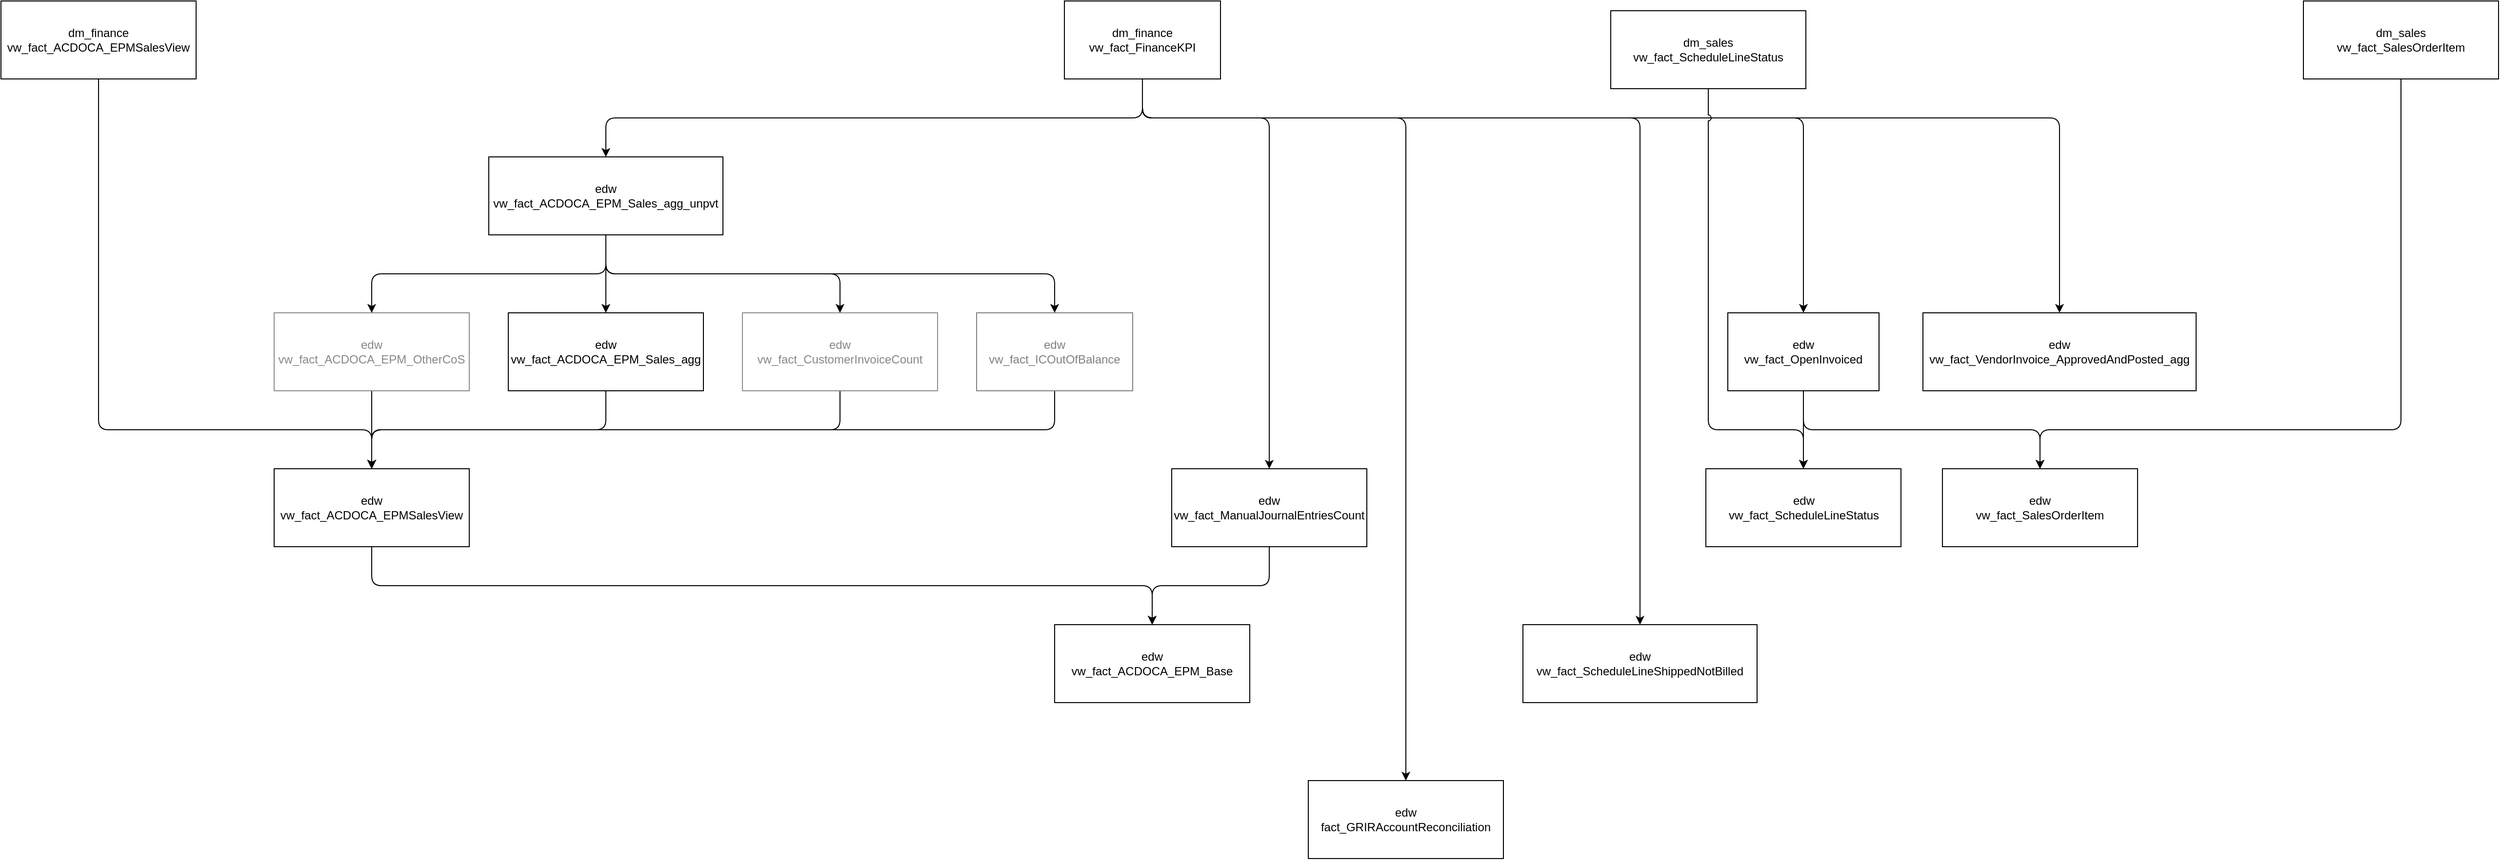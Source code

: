 <mxfile>
    <diagram id="JDSlT0zyboyRpqrjVtRk" name="Page-1">
        <mxGraphModel dx="1950" dy="1176" grid="1" gridSize="10" guides="1" tooltips="1" connect="1" arrows="1" fold="1" page="1" pageScale="1" pageWidth="850" pageHeight="1100" math="0" shadow="0">
            <root>
                <mxCell id="0"/>
                <mxCell id="1" parent="0"/>
                <mxCell id="13" style="edgeStyle=orthogonalEdgeStyle;html=1;exitX=0.5;exitY=1;exitDx=0;exitDy=0;entryX=0.5;entryY=0;entryDx=0;entryDy=0;" edge="1" parent="1" source="2" target="8">
                    <mxGeometry relative="1" as="geometry">
                        <Array as="points">
                            <mxPoint x="1010" y="160"/>
                            <mxPoint x="1140" y="160"/>
                        </Array>
                    </mxGeometry>
                </mxCell>
                <mxCell id="14" style="edgeStyle=orthogonalEdgeStyle;html=1;exitX=0.5;exitY=1;exitDx=0;exitDy=0;entryX=0.5;entryY=0;entryDx=0;entryDy=0;" edge="1" parent="1" source="2" target="9">
                    <mxGeometry relative="1" as="geometry">
                        <Array as="points">
                            <mxPoint x="1010" y="160"/>
                            <mxPoint x="1688" y="160"/>
                        </Array>
                    </mxGeometry>
                </mxCell>
                <mxCell id="36" style="edgeStyle=orthogonalEdgeStyle;jumpStyle=arc;html=1;exitX=0.5;exitY=1;exitDx=0;exitDy=0;entryX=0.5;entryY=0;entryDx=0;entryDy=0;fontColor=#808080;" edge="1" parent="1" source="2" target="34">
                    <mxGeometry relative="1" as="geometry"/>
                </mxCell>
                <mxCell id="42" style="edgeStyle=orthogonalEdgeStyle;jumpStyle=arc;html=1;exitX=0.5;exitY=1;exitDx=0;exitDy=0;entryX=0.5;entryY=0;entryDx=0;entryDy=0;fontColor=#808080;" edge="1" parent="1" source="2" target="41">
                    <mxGeometry relative="1" as="geometry">
                        <Array as="points">
                            <mxPoint x="1010" y="160"/>
                            <mxPoint x="1950" y="160"/>
                        </Array>
                    </mxGeometry>
                </mxCell>
                <mxCell id="45" style="edgeStyle=orthogonalEdgeStyle;jumpStyle=arc;html=1;exitX=0.5;exitY=1;exitDx=0;exitDy=0;entryX=0.5;entryY=0;entryDx=0;entryDy=0;fontColor=#808080;" edge="1" parent="1" source="2" target="43">
                    <mxGeometry relative="1" as="geometry">
                        <Array as="points">
                            <mxPoint x="1010" y="160"/>
                            <mxPoint x="1280" y="160"/>
                        </Array>
                    </mxGeometry>
                </mxCell>
                <mxCell id="47" style="edgeStyle=orthogonalEdgeStyle;jumpStyle=arc;html=1;exitX=0.5;exitY=1;exitDx=0;exitDy=0;entryX=0.5;entryY=0;entryDx=0;entryDy=0;fontColor=#808080;" edge="1" parent="1" source="2" target="46">
                    <mxGeometry relative="1" as="geometry">
                        <Array as="points">
                            <mxPoint x="1010" y="160"/>
                            <mxPoint x="1520" y="160"/>
                        </Array>
                    </mxGeometry>
                </mxCell>
                <mxCell id="2" value="dm_finance&lt;br&gt;vw_fact_FinanceKPI" style="rounded=0;whiteSpace=wrap;html=1;" vertex="1" parent="1">
                    <mxGeometry x="930" y="40" width="160" height="80" as="geometry"/>
                </mxCell>
                <mxCell id="16" value="" style="edgeStyle=orthogonalEdgeStyle;html=1;" edge="1" parent="1" source="3" target="15">
                    <mxGeometry relative="1" as="geometry"/>
                </mxCell>
                <mxCell id="3" value="edw&lt;br&gt;vw_fact_ACDOCA_EPM_OtherCoS" style="rounded=0;whiteSpace=wrap;html=1;fontColor=#878787;strokeColor=#8d8b8b;" vertex="1" parent="1">
                    <mxGeometry x="120" y="360" width="200" height="80" as="geometry"/>
                </mxCell>
                <mxCell id="19" style="edgeStyle=orthogonalEdgeStyle;html=1;exitX=0.5;exitY=1;exitDx=0;exitDy=0;entryX=0.5;entryY=0;entryDx=0;entryDy=0;" edge="1" parent="1" source="5" target="15">
                    <mxGeometry relative="1" as="geometry"/>
                </mxCell>
                <mxCell id="5" value="edw&lt;br&gt;vw_fact_ACDOCA_EPM_Sales_agg" style="rounded=0;whiteSpace=wrap;html=1;" vertex="1" parent="1">
                    <mxGeometry x="360" y="360" width="200" height="80" as="geometry"/>
                </mxCell>
                <mxCell id="20" style="edgeStyle=orthogonalEdgeStyle;html=1;exitX=0.5;exitY=1;exitDx=0;exitDy=0;entryX=0.5;entryY=0;entryDx=0;entryDy=0;" edge="1" parent="1" source="6" target="15">
                    <mxGeometry relative="1" as="geometry"/>
                </mxCell>
                <mxCell id="6" value="edw&lt;br&gt;vw_fact_CustomerInvoiceCount" style="rounded=0;whiteSpace=wrap;html=1;fontColor=#878787;strokeColor=#8d8b8b;" vertex="1" parent="1">
                    <mxGeometry x="600" y="360" width="200" height="80" as="geometry"/>
                </mxCell>
                <mxCell id="22" style="edgeStyle=orthogonalEdgeStyle;html=1;exitX=0.5;exitY=1;exitDx=0;exitDy=0;entryX=0.5;entryY=0;entryDx=0;entryDy=0;" edge="1" parent="1" source="7" target="15">
                    <mxGeometry relative="1" as="geometry">
                        <Array as="points">
                            <mxPoint x="920" y="480"/>
                            <mxPoint x="220" y="480"/>
                        </Array>
                    </mxGeometry>
                </mxCell>
                <mxCell id="7" value="edw&lt;br&gt;vw_fact_ICOutOfBalance" style="rounded=0;whiteSpace=wrap;html=1;strokeColor=#808080;fontColor=#808080;" vertex="1" parent="1">
                    <mxGeometry x="840" y="360" width="160" height="80" as="geometry"/>
                </mxCell>
                <mxCell id="23" style="edgeStyle=orthogonalEdgeStyle;html=1;exitX=0.5;exitY=1;exitDx=0;exitDy=0;entryX=0.5;entryY=0;entryDx=0;entryDy=0;" edge="1" parent="1" source="8" target="21">
                    <mxGeometry relative="1" as="geometry">
                        <Array as="points">
                            <mxPoint x="1140" y="640"/>
                            <mxPoint x="1020" y="640"/>
                        </Array>
                    </mxGeometry>
                </mxCell>
                <mxCell id="8" value="edw&lt;br&gt;vw_fact_ManualJournalEntriesCount" style="rounded=0;whiteSpace=wrap;html=1;" vertex="1" parent="1">
                    <mxGeometry x="1040" y="520" width="200" height="80" as="geometry"/>
                </mxCell>
                <mxCell id="26" value="" style="edgeStyle=orthogonalEdgeStyle;html=1;" edge="1" parent="1" source="9" target="24">
                    <mxGeometry relative="1" as="geometry"/>
                </mxCell>
                <mxCell id="27" style="edgeStyle=orthogonalEdgeStyle;html=1;exitX=0.5;exitY=1;exitDx=0;exitDy=0;entryX=0.5;entryY=0;entryDx=0;entryDy=0;" edge="1" parent="1" source="9" target="25">
                    <mxGeometry relative="1" as="geometry"/>
                </mxCell>
                <mxCell id="9" value="edw&lt;br&gt;vw_fact_OpenInvoiced" style="rounded=0;whiteSpace=wrap;html=1;" vertex="1" parent="1">
                    <mxGeometry x="1610" y="360" width="155" height="80" as="geometry"/>
                </mxCell>
                <mxCell id="28" style="edgeStyle=orthogonalEdgeStyle;html=1;exitX=0.5;exitY=1;exitDx=0;exitDy=0;entryX=0.5;entryY=0;entryDx=0;entryDy=0;" edge="1" parent="1" source="15" target="21">
                    <mxGeometry relative="1" as="geometry"/>
                </mxCell>
                <mxCell id="15" value="edw&lt;br&gt;vw_fact_ACDOCA_EPMSalesView" style="rounded=0;whiteSpace=wrap;html=1;" vertex="1" parent="1">
                    <mxGeometry x="120" y="520" width="200" height="80" as="geometry"/>
                </mxCell>
                <mxCell id="18" style="edgeStyle=orthogonalEdgeStyle;html=1;exitX=0.5;exitY=1;exitDx=0;exitDy=0;entryX=0.5;entryY=0;entryDx=0;entryDy=0;" edge="1" parent="1" source="17" target="15">
                    <mxGeometry relative="1" as="geometry">
                        <Array as="points">
                            <mxPoint x="-60" y="480"/>
                            <mxPoint x="220" y="480"/>
                        </Array>
                    </mxGeometry>
                </mxCell>
                <mxCell id="17" value="dm_finance&lt;br&gt;vw_fact_ACDOCA_EPMSalesView" style="rounded=0;whiteSpace=wrap;html=1;" vertex="1" parent="1">
                    <mxGeometry x="-160" y="40" width="200" height="80" as="geometry"/>
                </mxCell>
                <mxCell id="21" value="edw&lt;br&gt;vw_fact_ACDOCA_EPM_Base" style="rounded=0;whiteSpace=wrap;html=1;" vertex="1" parent="1">
                    <mxGeometry x="920" y="680" width="200" height="80" as="geometry"/>
                </mxCell>
                <mxCell id="24" value="edw&lt;br&gt;vw_fact_ScheduleLineStatus" style="rounded=0;whiteSpace=wrap;html=1;" vertex="1" parent="1">
                    <mxGeometry x="1587.5" y="520" width="200" height="80" as="geometry"/>
                </mxCell>
                <mxCell id="25" value="edw&lt;br&gt;vw_fact_SalesOrderItem" style="rounded=0;whiteSpace=wrap;html=1;" vertex="1" parent="1">
                    <mxGeometry x="1830" y="520" width="200" height="80" as="geometry"/>
                </mxCell>
                <mxCell id="33" style="edgeStyle=orthogonalEdgeStyle;html=1;exitX=0.5;exitY=1;exitDx=0;exitDy=0;entryX=0.5;entryY=0;entryDx=0;entryDy=0;jumpStyle=arc;" edge="1" parent="1" source="29" target="24">
                    <mxGeometry relative="1" as="geometry">
                        <Array as="points">
                            <mxPoint x="1590" y="480"/>
                            <mxPoint x="1688" y="480"/>
                        </Array>
                    </mxGeometry>
                </mxCell>
                <mxCell id="29" value="dm_sales&lt;br&gt;vw_fact_ScheduleLineStatus" style="rounded=0;whiteSpace=wrap;html=1;" vertex="1" parent="1">
                    <mxGeometry x="1490" y="50" width="200" height="80" as="geometry"/>
                </mxCell>
                <mxCell id="32" style="edgeStyle=orthogonalEdgeStyle;html=1;exitX=0.5;exitY=1;exitDx=0;exitDy=0;entryX=0.5;entryY=0;entryDx=0;entryDy=0;" edge="1" parent="1" source="30" target="25">
                    <mxGeometry relative="1" as="geometry">
                        <mxPoint x="2020" y="350" as="targetPoint"/>
                        <Array as="points">
                            <mxPoint x="2300" y="480"/>
                            <mxPoint x="1930" y="480"/>
                        </Array>
                    </mxGeometry>
                </mxCell>
                <mxCell id="30" value="dm_sales&lt;br&gt;vw_fact_SalesOrderItem" style="rounded=0;whiteSpace=wrap;html=1;" vertex="1" parent="1">
                    <mxGeometry x="2200" y="40" width="200" height="80" as="geometry"/>
                </mxCell>
                <mxCell id="37" value="" style="edgeStyle=orthogonalEdgeStyle;jumpStyle=arc;html=1;fontColor=#808080;" edge="1" parent="1" source="34" target="5">
                    <mxGeometry relative="1" as="geometry"/>
                </mxCell>
                <mxCell id="38" style="edgeStyle=orthogonalEdgeStyle;jumpStyle=arc;html=1;exitX=0.5;exitY=1;exitDx=0;exitDy=0;entryX=0.5;entryY=0;entryDx=0;entryDy=0;fontColor=#808080;" edge="1" parent="1" source="34" target="6">
                    <mxGeometry relative="1" as="geometry"/>
                </mxCell>
                <mxCell id="39" style="edgeStyle=orthogonalEdgeStyle;jumpStyle=arc;html=1;exitX=0.5;exitY=1;exitDx=0;exitDy=0;entryX=0.5;entryY=0;entryDx=0;entryDy=0;fontColor=#808080;" edge="1" parent="1" source="34" target="3">
                    <mxGeometry relative="1" as="geometry"/>
                </mxCell>
                <mxCell id="40" style="edgeStyle=orthogonalEdgeStyle;jumpStyle=arc;html=1;exitX=0.5;exitY=1;exitDx=0;exitDy=0;entryX=0.5;entryY=0;entryDx=0;entryDy=0;fontColor=#808080;" edge="1" parent="1" source="34" target="7">
                    <mxGeometry relative="1" as="geometry">
                        <Array as="points">
                            <mxPoint x="460" y="320"/>
                            <mxPoint x="920" y="320"/>
                        </Array>
                    </mxGeometry>
                </mxCell>
                <mxCell id="34" value="edw&lt;br&gt;vw_fact_ACDOCA_EPM_Sales_agg_unpvt" style="rounded=0;whiteSpace=wrap;html=1;" vertex="1" parent="1">
                    <mxGeometry x="340" y="200" width="240" height="80" as="geometry"/>
                </mxCell>
                <mxCell id="41" value="edw&lt;br&gt;vw_fact_VendorInvoice_ApprovedAndPosted_agg" style="rounded=0;whiteSpace=wrap;html=1;" vertex="1" parent="1">
                    <mxGeometry x="1810" y="360" width="280" height="80" as="geometry"/>
                </mxCell>
                <mxCell id="43" value="edw&lt;br&gt;fact_GRIRAccountReconciliation" style="rounded=0;whiteSpace=wrap;html=1;" vertex="1" parent="1">
                    <mxGeometry x="1180" y="840" width="200" height="80" as="geometry"/>
                </mxCell>
                <mxCell id="46" value="edw&lt;br&gt;vw_fact_ScheduleLineShippedNotBilled" style="rounded=0;whiteSpace=wrap;html=1;" vertex="1" parent="1">
                    <mxGeometry x="1400" y="680" width="240" height="80" as="geometry"/>
                </mxCell>
            </root>
        </mxGraphModel>
    </diagram>
</mxfile>